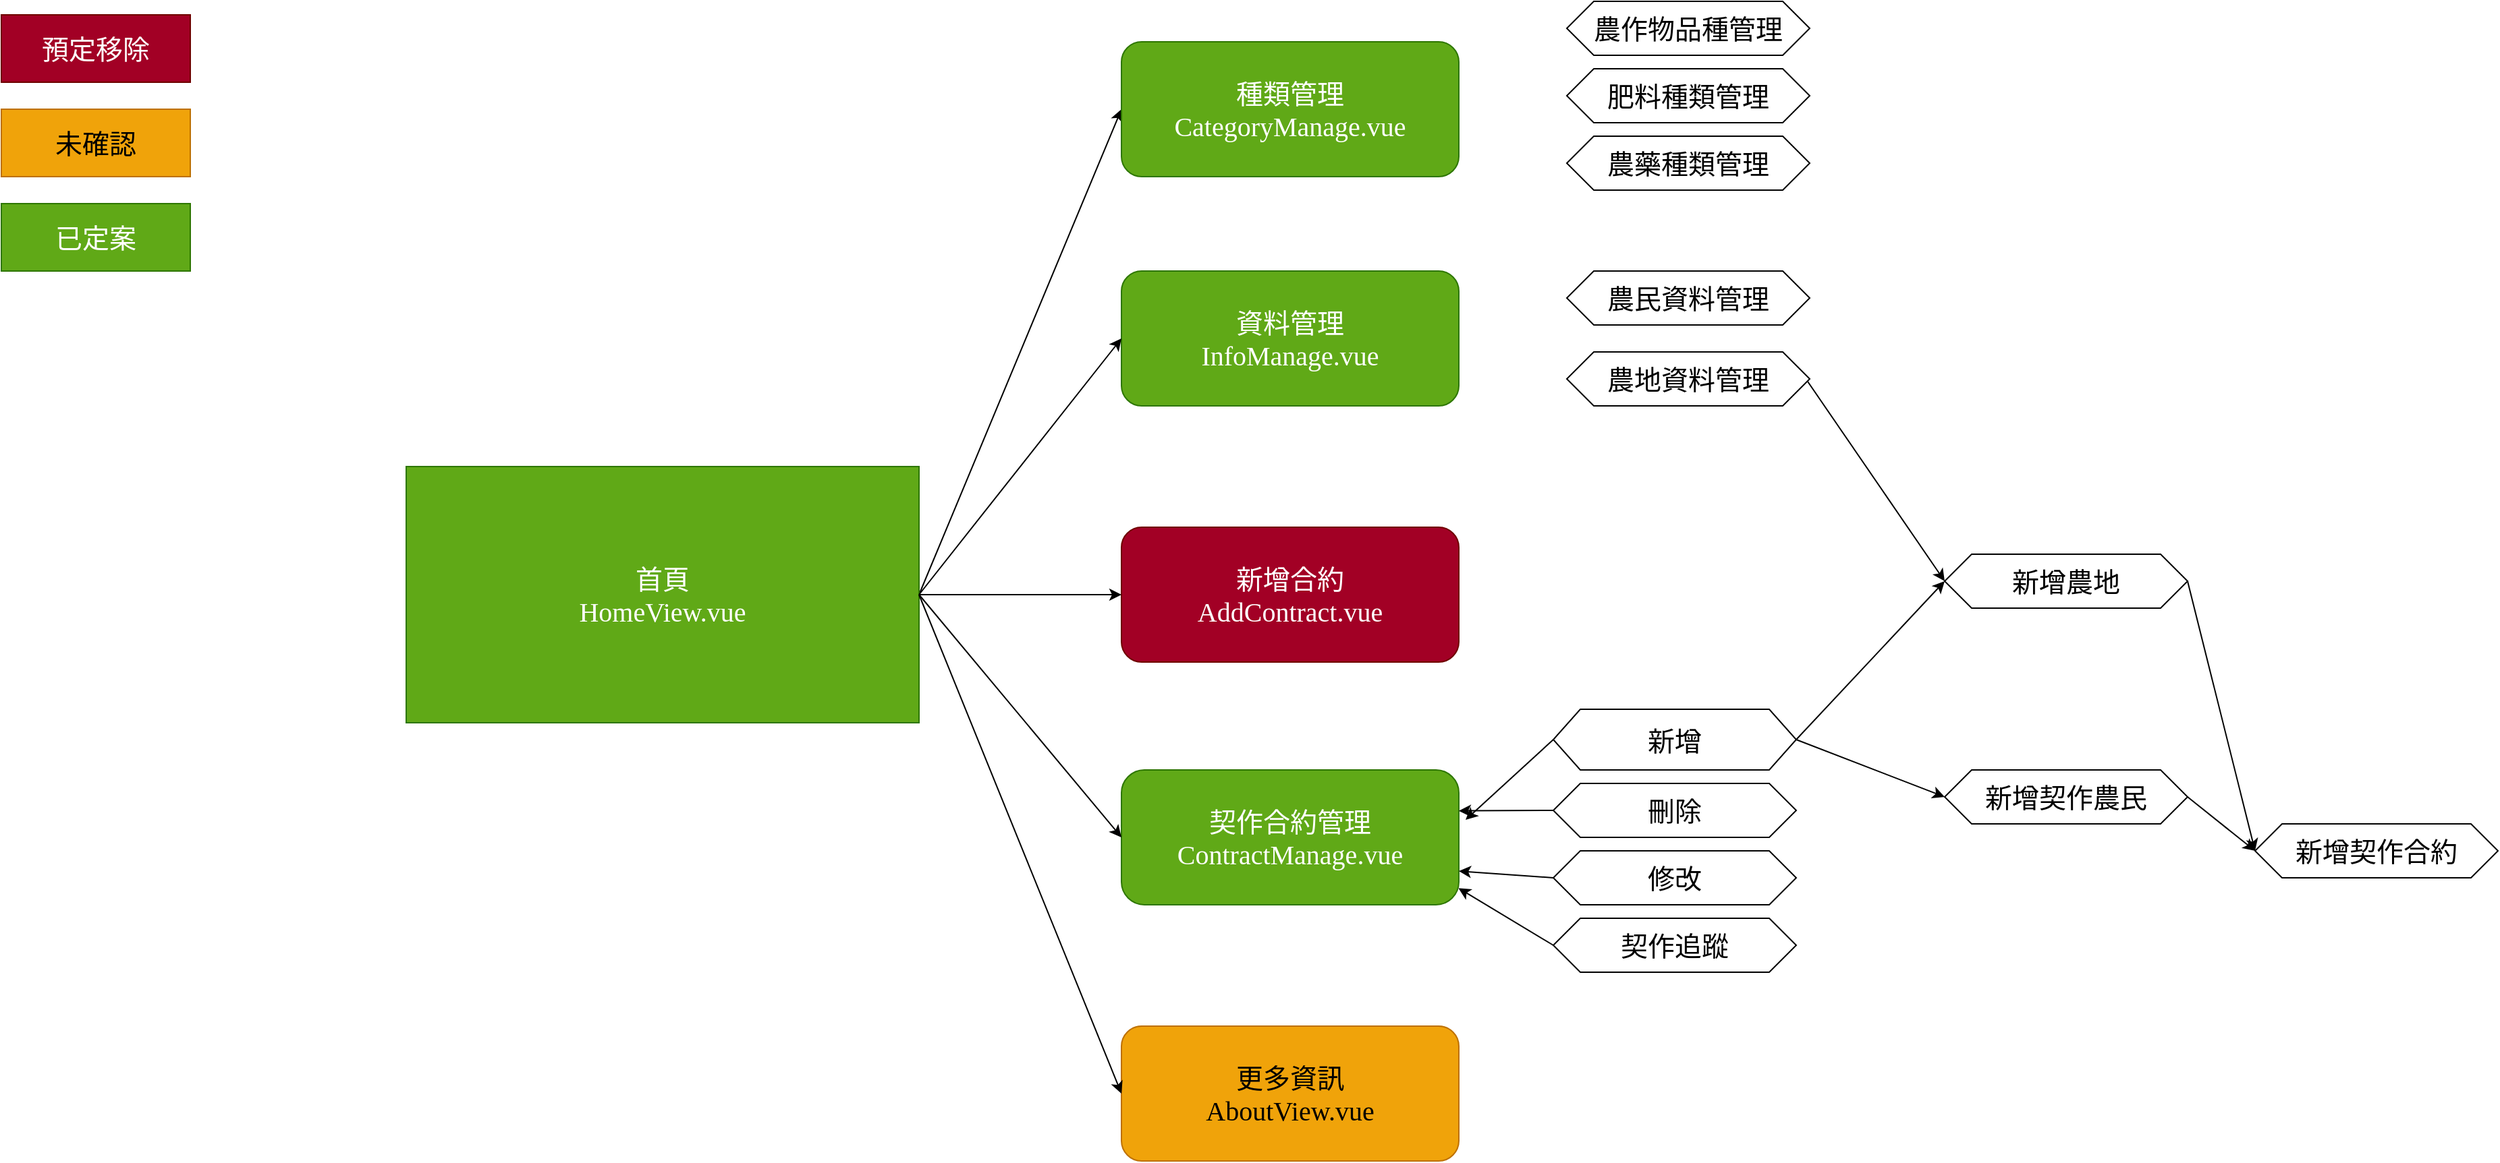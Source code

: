 <mxfile>
    <diagram id="vYu5x2b9G9xcMUW6bXG7" name="第1頁">
        <mxGraphModel dx="2530" dy="1303" grid="1" gridSize="10" guides="1" tooltips="1" connect="1" arrows="1" fold="1" page="1" pageScale="1" pageWidth="827" pageHeight="1169" math="0" shadow="0">
            <root>
                <mxCell id="0"/>
                <mxCell id="1" parent="0"/>
                <mxCell id="32" style="edgeStyle=none;html=1;exitX=1;exitY=0.5;exitDx=0;exitDy=0;entryX=0;entryY=0.5;entryDx=0;entryDy=0;fontFamily=Georgia;fontSize=20;" parent="1" source="3" target="8" edge="1">
                    <mxGeometry relative="1" as="geometry"/>
                </mxCell>
                <mxCell id="3" value="首頁&lt;br&gt;HomeView.vue" style="rounded=0;whiteSpace=wrap;html=1;fontFamily=Georgia;fontSize=20;fillColor=#60a917;fontColor=#ffffff;strokeColor=#2D7600;" parent="1" vertex="1">
                    <mxGeometry x="-460" y="405" width="380" height="190" as="geometry"/>
                </mxCell>
                <mxCell id="8" value="種類管理&lt;br&gt;CategoryManage.vue" style="rounded=1;whiteSpace=wrap;html=1;fontFamily=Georgia;fontSize=20;fillColor=#60a917;fontColor=#ffffff;strokeColor=#2D7600;" parent="1" vertex="1">
                    <mxGeometry x="70" y="90" width="250" height="100" as="geometry"/>
                </mxCell>
                <mxCell id="43" style="edgeStyle=none;html=1;exitX=1;exitY=0.25;exitDx=0;exitDy=0;entryX=0;entryY=0.5;entryDx=0;entryDy=0;" parent="1" source="24" target="37" edge="1">
                    <mxGeometry relative="1" as="geometry"/>
                </mxCell>
                <mxCell id="44" style="edgeStyle=none;html=1;exitX=1;exitY=0.5;exitDx=0;exitDy=0;entryX=0;entryY=0.5;entryDx=0;entryDy=0;" parent="1" source="46" target="39" edge="1">
                    <mxGeometry relative="1" as="geometry"/>
                </mxCell>
                <mxCell id="10" value="新增合約&lt;br&gt;AddContract.vue&lt;br&gt;" style="rounded=1;whiteSpace=wrap;html=1;fontFamily=Georgia;fontSize=20;fillColor=#a20025;fontColor=#ffffff;strokeColor=#6F0000;" parent="1" vertex="1">
                    <mxGeometry x="70" y="450" width="250" height="100" as="geometry"/>
                </mxCell>
                <mxCell id="11" value="契作合約管理&lt;br&gt;ContractManage.vue" style="rounded=1;whiteSpace=wrap;html=1;fontFamily=Georgia;fontSize=20;arcSize=17;fillColor=#60a917;fontColor=#ffffff;strokeColor=#2D7600;" parent="1" vertex="1">
                    <mxGeometry x="70" y="630" width="250" height="100" as="geometry"/>
                </mxCell>
                <mxCell id="17" value="農作物品種管理" style="shape=hexagon;perimeter=hexagonPerimeter2;whiteSpace=wrap;html=1;fixedSize=1;fontFamily=Georgia;fontSize=20;" parent="1" vertex="1">
                    <mxGeometry x="400" y="60" width="180" height="40" as="geometry"/>
                </mxCell>
                <mxCell id="19" value="肥料種類管理" style="shape=hexagon;perimeter=hexagonPerimeter2;whiteSpace=wrap;html=1;fixedSize=1;fontFamily=Georgia;fontSize=20;" parent="1" vertex="1">
                    <mxGeometry x="400" y="110" width="180" height="40" as="geometry"/>
                </mxCell>
                <mxCell id="20" value="農藥種類管理" style="shape=hexagon;perimeter=hexagonPerimeter2;whiteSpace=wrap;html=1;fixedSize=1;fontFamily=Georgia;fontSize=20;" parent="1" vertex="1">
                    <mxGeometry x="400" y="160" width="180" height="40" as="geometry"/>
                </mxCell>
                <mxCell id="23" value="農民資料管理" style="shape=hexagon;perimeter=hexagonPerimeter2;whiteSpace=wrap;html=1;fixedSize=1;fontFamily=Georgia;fontSize=20;" parent="1" vertex="1">
                    <mxGeometry x="400" y="260" width="180" height="40" as="geometry"/>
                </mxCell>
                <mxCell id="24" value="農地資料管理" style="shape=hexagon;perimeter=hexagonPerimeter2;whiteSpace=wrap;html=1;fixedSize=1;fontFamily=Georgia;fontSize=20;" parent="1" vertex="1">
                    <mxGeometry x="400" y="320" width="180" height="40" as="geometry"/>
                </mxCell>
                <mxCell id="25" value="更多資訊&lt;br&gt;AboutView.vue" style="rounded=1;whiteSpace=wrap;html=1;fontFamily=Georgia;fontSize=20;fillColor=#f0a30a;fontColor=#000000;strokeColor=#BD7000;" parent="1" vertex="1">
                    <mxGeometry x="70" y="820" width="250" height="100" as="geometry"/>
                </mxCell>
                <mxCell id="9" value="資料管理&lt;br&gt;InfoManage.vue" style="rounded=1;whiteSpace=wrap;html=1;fontFamily=Georgia;fontSize=20;fillColor=#60a917;fontColor=#ffffff;strokeColor=#2D7600;" parent="1" vertex="1">
                    <mxGeometry x="70" y="260" width="250" height="100" as="geometry"/>
                </mxCell>
                <mxCell id="33" style="edgeStyle=none;html=1;exitX=1;exitY=0.5;exitDx=0;exitDy=0;entryX=0;entryY=0.5;entryDx=0;entryDy=0;fontFamily=Georgia;fontSize=20;" parent="1" source="3" target="9" edge="1">
                    <mxGeometry relative="1" as="geometry">
                        <mxPoint x="-70.0" y="515" as="sourcePoint"/>
                        <mxPoint x="80" y="150" as="targetPoint"/>
                    </mxGeometry>
                </mxCell>
                <mxCell id="34" style="edgeStyle=none;html=1;exitX=1;exitY=0.5;exitDx=0;exitDy=0;entryX=0;entryY=0.5;entryDx=0;entryDy=0;fontFamily=Georgia;fontSize=20;" parent="1" source="3" target="10" edge="1">
                    <mxGeometry relative="1" as="geometry">
                        <mxPoint x="-60.0" y="525" as="sourcePoint"/>
                        <mxPoint x="90" y="160" as="targetPoint"/>
                    </mxGeometry>
                </mxCell>
                <mxCell id="35" style="edgeStyle=none;html=1;exitX=1;exitY=0.5;exitDx=0;exitDy=0;entryX=0;entryY=0.5;entryDx=0;entryDy=0;fontFamily=Georgia;fontSize=20;" parent="1" source="3" target="11" edge="1">
                    <mxGeometry relative="1" as="geometry">
                        <mxPoint x="-50.0" y="535" as="sourcePoint"/>
                        <mxPoint x="100" y="170" as="targetPoint"/>
                    </mxGeometry>
                </mxCell>
                <mxCell id="36" style="edgeStyle=none;html=1;entryX=0;entryY=0.5;entryDx=0;entryDy=0;fontFamily=Georgia;fontSize=20;exitX=1;exitY=0.5;exitDx=0;exitDy=0;" parent="1" source="3" target="25" edge="1">
                    <mxGeometry relative="1" as="geometry">
                        <mxPoint x="-90" y="520" as="sourcePoint"/>
                        <mxPoint x="110" y="180" as="targetPoint"/>
                    </mxGeometry>
                </mxCell>
                <mxCell id="41" style="edgeStyle=none;html=1;exitX=1;exitY=0.5;exitDx=0;exitDy=0;entryX=0;entryY=0.5;entryDx=0;entryDy=0;" parent="1" source="37" target="38" edge="1">
                    <mxGeometry relative="1" as="geometry"/>
                </mxCell>
                <mxCell id="37" value="新增農地" style="shape=hexagon;perimeter=hexagonPerimeter2;whiteSpace=wrap;html=1;fixedSize=1;fontFamily=Georgia;fontSize=20;" parent="1" vertex="1">
                    <mxGeometry x="680" y="470" width="180" height="40" as="geometry"/>
                </mxCell>
                <mxCell id="38" value="新增契作合約" style="shape=hexagon;perimeter=hexagonPerimeter2;whiteSpace=wrap;html=1;fixedSize=1;fontFamily=Georgia;fontSize=20;" parent="1" vertex="1">
                    <mxGeometry x="910" y="670" width="180" height="40" as="geometry"/>
                </mxCell>
                <mxCell id="42" style="edgeStyle=none;html=1;exitX=1;exitY=0.5;exitDx=0;exitDy=0;entryX=0;entryY=0.5;entryDx=0;entryDy=0;" parent="1" source="39" target="38" edge="1">
                    <mxGeometry relative="1" as="geometry"/>
                </mxCell>
                <mxCell id="39" value="新增契作農民" style="shape=hexagon;perimeter=hexagonPerimeter2;whiteSpace=wrap;html=1;fixedSize=1;fontFamily=Georgia;fontSize=20;" parent="1" vertex="1">
                    <mxGeometry x="680" y="630" width="180" height="40" as="geometry"/>
                </mxCell>
                <mxCell id="50" style="edgeStyle=none;html=1;exitX=0;exitY=0.5;exitDx=0;exitDy=0;" parent="1" source="45" edge="1">
                    <mxGeometry relative="1" as="geometry">
                        <mxPoint x="320" y="660.333" as="targetPoint"/>
                    </mxGeometry>
                </mxCell>
                <mxCell id="45" value="刪除" style="shape=hexagon;perimeter=hexagonPerimeter2;whiteSpace=wrap;html=1;fixedSize=1;fontFamily=Georgia;fontSize=20;" parent="1" vertex="1">
                    <mxGeometry x="390" y="640" width="180" height="40" as="geometry"/>
                </mxCell>
                <mxCell id="53" style="edgeStyle=none;html=1;exitX=0;exitY=0.5;exitDx=0;exitDy=0;entryX=1.02;entryY=0.37;entryDx=0;entryDy=0;entryPerimeter=0;" parent="1" source="46" target="11" edge="1">
                    <mxGeometry relative="1" as="geometry"/>
                </mxCell>
                <mxCell id="54" style="edgeStyle=none;html=1;exitX=1;exitY=0.5;exitDx=0;exitDy=0;entryX=0;entryY=0.5;entryDx=0;entryDy=0;" parent="1" source="46" target="37" edge="1">
                    <mxGeometry relative="1" as="geometry">
                        <mxPoint x="660" y="420" as="targetPoint"/>
                    </mxGeometry>
                </mxCell>
                <mxCell id="46" value="新增" style="shape=hexagon;perimeter=hexagonPerimeter2;whiteSpace=wrap;html=1;fixedSize=1;fontFamily=Georgia;fontSize=20;" parent="1" vertex="1">
                    <mxGeometry x="390" y="585" width="180" height="45" as="geometry"/>
                </mxCell>
                <mxCell id="52" style="edgeStyle=none;html=1;exitX=0;exitY=0.5;exitDx=0;exitDy=0;entryX=0.999;entryY=0.877;entryDx=0;entryDy=0;entryPerimeter=0;" parent="1" source="47" target="11" edge="1">
                    <mxGeometry relative="1" as="geometry"/>
                </mxCell>
                <mxCell id="47" value="契作追蹤" style="shape=hexagon;perimeter=hexagonPerimeter2;whiteSpace=wrap;html=1;fixedSize=1;fontFamily=Georgia;fontSize=20;" parent="1" vertex="1">
                    <mxGeometry x="390" y="740" width="180" height="40" as="geometry"/>
                </mxCell>
                <mxCell id="51" style="edgeStyle=none;html=1;exitX=0;exitY=0.5;exitDx=0;exitDy=0;entryX=1;entryY=0.75;entryDx=0;entryDy=0;" parent="1" source="48" target="11" edge="1">
                    <mxGeometry relative="1" as="geometry"/>
                </mxCell>
                <mxCell id="48" value="修改" style="shape=hexagon;perimeter=hexagonPerimeter2;whiteSpace=wrap;html=1;fixedSize=1;fontFamily=Georgia;fontSize=20;size=20;" parent="1" vertex="1">
                    <mxGeometry x="390" y="690" width="180" height="40" as="geometry"/>
                </mxCell>
                <mxCell id="55" value="預定移除" style="rounded=1;whiteSpace=wrap;html=1;fontFamily=Georgia;fontSize=20;fillColor=#a20025;fontColor=#ffffff;strokeColor=#6F0000;arcSize=0;" vertex="1" parent="1">
                    <mxGeometry x="-760" y="70" width="140" height="50" as="geometry"/>
                </mxCell>
                <mxCell id="56" value="未確認" style="rounded=1;whiteSpace=wrap;html=1;fontFamily=Georgia;fontSize=20;fillColor=#f0a30a;fontColor=#000000;strokeColor=#BD7000;arcSize=0;" vertex="1" parent="1">
                    <mxGeometry x="-760" y="140" width="140" height="50" as="geometry"/>
                </mxCell>
                <mxCell id="57" value="已定案" style="rounded=1;whiteSpace=wrap;html=1;fontFamily=Georgia;fontSize=20;fillColor=#60a917;fontColor=#ffffff;strokeColor=#2D7600;arcSize=0;" vertex="1" parent="1">
                    <mxGeometry x="-760" y="210" width="140" height="50" as="geometry"/>
                </mxCell>
            </root>
        </mxGraphModel>
    </diagram>
</mxfile>